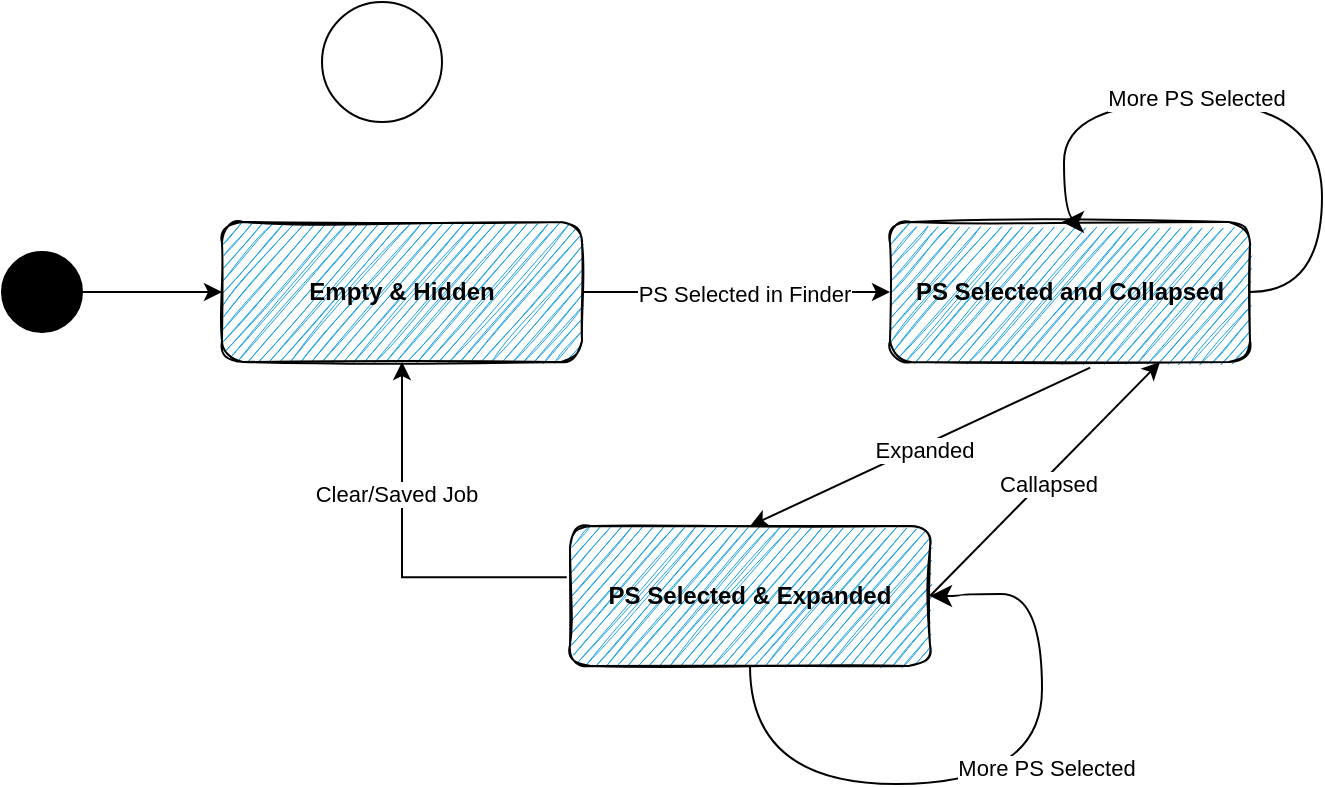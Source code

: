 <mxfile version="21.6.7" type="github">
  <diagram name="Page-1" id="gJcSldELC-2B4IKOkgeM">
    <mxGraphModel dx="1282" dy="577" grid="1" gridSize="10" guides="1" tooltips="1" connect="1" arrows="1" fold="1" page="1" pageScale="1" pageWidth="850" pageHeight="1100" math="0" shadow="0">
      <root>
        <mxCell id="0" />
        <mxCell id="1" parent="0" />
        <mxCell id="07l29-t6zsmYIf03nnSy-1" value="&lt;b&gt;Empty &amp;amp; Hidden&lt;/b&gt;" style="rounded=1;whiteSpace=wrap;html=1;fillColor=#1ba1e2;sketch=1;" vertex="1" parent="1">
          <mxGeometry x="160" y="130" width="180" height="70" as="geometry" />
        </mxCell>
        <mxCell id="07l29-t6zsmYIf03nnSy-4" value="" style="ellipse;whiteSpace=wrap;html=1;aspect=fixed;fillStyle=solid;fillColor=black;" vertex="1" parent="1">
          <mxGeometry x="50" y="145" width="40" height="40" as="geometry" />
        </mxCell>
        <mxCell id="07l29-t6zsmYIf03nnSy-6" value="&lt;b&gt;PS Selected and Collapsed&lt;/b&gt;" style="rounded=1;whiteSpace=wrap;html=1;fillColor=#1ba1e2;sketch=1;" vertex="1" parent="1">
          <mxGeometry x="494" y="130" width="180" height="70" as="geometry" />
        </mxCell>
        <mxCell id="07l29-t6zsmYIf03nnSy-16" style="edgeStyle=orthogonalEdgeStyle;rounded=0;orthogonalLoop=1;jettySize=auto;html=1;exitX=-0.009;exitY=0.366;exitDx=0;exitDy=0;exitPerimeter=0;" edge="1" parent="1" source="07l29-t6zsmYIf03nnSy-7" target="07l29-t6zsmYIf03nnSy-1">
          <mxGeometry relative="1" as="geometry">
            <Array as="points">
              <mxPoint x="250" y="308" />
            </Array>
          </mxGeometry>
        </mxCell>
        <mxCell id="07l29-t6zsmYIf03nnSy-17" value="Clear/Saved Job" style="edgeLabel;html=1;align=center;verticalAlign=middle;resizable=0;points=[];" vertex="1" connectable="0" parent="07l29-t6zsmYIf03nnSy-16">
          <mxGeometry x="0.303" y="3" relative="1" as="geometry">
            <mxPoint as="offset" />
          </mxGeometry>
        </mxCell>
        <mxCell id="07l29-t6zsmYIf03nnSy-7" value="&lt;b&gt;PS Selected &amp;amp; Expanded&lt;/b&gt;" style="rounded=1;whiteSpace=wrap;html=1;fillColor=#1ba1e2;sketch=1;" vertex="1" parent="1">
          <mxGeometry x="334" y="282" width="180" height="70" as="geometry" />
        </mxCell>
        <mxCell id="07l29-t6zsmYIf03nnSy-8" value="" style="endArrow=classic;html=1;rounded=0;entryX=0;entryY=0.5;entryDx=0;entryDy=0;exitX=1;exitY=0.5;exitDx=0;exitDy=0;" edge="1" parent="1" source="07l29-t6zsmYIf03nnSy-1" target="07l29-t6zsmYIf03nnSy-6">
          <mxGeometry width="50" height="50" relative="1" as="geometry">
            <mxPoint x="340" y="160" as="sourcePoint" />
            <mxPoint x="390" y="110" as="targetPoint" />
          </mxGeometry>
        </mxCell>
        <mxCell id="07l29-t6zsmYIf03nnSy-9" value="PS Selected in Finder" style="edgeLabel;html=1;align=center;verticalAlign=middle;resizable=0;points=[];" vertex="1" connectable="0" parent="07l29-t6zsmYIf03nnSy-8">
          <mxGeometry x="0.049" y="-1" relative="1" as="geometry">
            <mxPoint as="offset" />
          </mxGeometry>
        </mxCell>
        <mxCell id="07l29-t6zsmYIf03nnSy-10" value="" style="endArrow=classic;html=1;rounded=0;exitX=0.556;exitY=1.04;exitDx=0;exitDy=0;exitPerimeter=0;entryX=0.5;entryY=0;entryDx=0;entryDy=0;" edge="1" parent="1" source="07l29-t6zsmYIf03nnSy-6" target="07l29-t6zsmYIf03nnSy-7">
          <mxGeometry width="50" height="50" relative="1" as="geometry">
            <mxPoint x="400" y="330" as="sourcePoint" />
            <mxPoint x="450" y="280" as="targetPoint" />
          </mxGeometry>
        </mxCell>
        <mxCell id="07l29-t6zsmYIf03nnSy-11" value="Expanded" style="edgeLabel;html=1;align=center;verticalAlign=middle;resizable=0;points=[];" vertex="1" connectable="0" parent="07l29-t6zsmYIf03nnSy-10">
          <mxGeometry x="-0.01" y="2" relative="1" as="geometry">
            <mxPoint as="offset" />
          </mxGeometry>
        </mxCell>
        <mxCell id="07l29-t6zsmYIf03nnSy-12" value="" style="endArrow=classic;html=1;rounded=0;exitX=1;exitY=0.5;exitDx=0;exitDy=0;entryX=0;entryY=0.5;entryDx=0;entryDy=0;" edge="1" parent="1" source="07l29-t6zsmYIf03nnSy-4" target="07l29-t6zsmYIf03nnSy-1">
          <mxGeometry width="50" height="50" relative="1" as="geometry">
            <mxPoint x="400" y="330" as="sourcePoint" />
            <mxPoint x="450" y="280" as="targetPoint" />
          </mxGeometry>
        </mxCell>
        <mxCell id="07l29-t6zsmYIf03nnSy-13" value="" style="endArrow=classic;html=1;rounded=0;entryX=0.75;entryY=1;entryDx=0;entryDy=0;exitX=1;exitY=0.5;exitDx=0;exitDy=0;" edge="1" parent="1" source="07l29-t6zsmYIf03nnSy-7" target="07l29-t6zsmYIf03nnSy-6">
          <mxGeometry width="50" height="50" relative="1" as="geometry">
            <mxPoint x="520" y="320" as="sourcePoint" />
            <mxPoint x="560" y="270" as="targetPoint" />
          </mxGeometry>
        </mxCell>
        <mxCell id="07l29-t6zsmYIf03nnSy-14" value="Callapsed" style="edgeLabel;html=1;align=center;verticalAlign=middle;resizable=0;points=[];" vertex="1" connectable="0" parent="07l29-t6zsmYIf03nnSy-13">
          <mxGeometry x="0.007" y="-3" relative="1" as="geometry">
            <mxPoint x="-1" as="offset" />
          </mxGeometry>
        </mxCell>
        <mxCell id="07l29-t6zsmYIf03nnSy-18" value="" style="ellipse;whiteSpace=wrap;html=1;aspect=fixed;" vertex="1" parent="1">
          <mxGeometry x="210" y="20" width="60" height="60" as="geometry" />
        </mxCell>
        <mxCell id="07l29-t6zsmYIf03nnSy-19" value="" style="edgeStyle=orthogonalEdgeStyle;elbow=horizontal;endArrow=classic;html=1;curved=1;rounded=0;endSize=8;startSize=8;exitX=1;exitY=0.5;exitDx=0;exitDy=0;entryX=0.5;entryY=0;entryDx=0;entryDy=0;" edge="1" parent="1" source="07l29-t6zsmYIf03nnSy-6">
          <mxGeometry width="50" height="50" relative="1" as="geometry">
            <mxPoint x="684" y="205" as="sourcePoint" />
            <mxPoint x="580" y="130" as="targetPoint" />
            <Array as="points">
              <mxPoint x="710" y="165" />
              <mxPoint x="710" y="70" />
              <mxPoint x="581" y="70" />
            </Array>
          </mxGeometry>
        </mxCell>
        <mxCell id="07l29-t6zsmYIf03nnSy-20" value="More PS Selected" style="edgeLabel;html=1;align=center;verticalAlign=middle;resizable=0;points=[];" vertex="1" connectable="0" parent="07l29-t6zsmYIf03nnSy-19">
          <mxGeometry x="0.195" y="-2" relative="1" as="geometry">
            <mxPoint x="-2" as="offset" />
          </mxGeometry>
        </mxCell>
        <mxCell id="07l29-t6zsmYIf03nnSy-22" value="" style="edgeStyle=orthogonalEdgeStyle;elbow=horizontal;endArrow=classic;html=1;curved=1;rounded=0;endSize=8;startSize=8;exitX=0.5;exitY=1;exitDx=0;exitDy=0;entryX=1;entryY=0.5;entryDx=0;entryDy=0;" edge="1" parent="1" source="07l29-t6zsmYIf03nnSy-7" target="07l29-t6zsmYIf03nnSy-7">
          <mxGeometry width="50" height="50" relative="1" as="geometry">
            <mxPoint x="622" y="411" as="sourcePoint" />
            <mxPoint x="528" y="376" as="targetPoint" />
            <Array as="points">
              <mxPoint x="424" y="411" />
              <mxPoint x="570" y="411" />
              <mxPoint x="570" y="316" />
              <mxPoint x="529" y="316" />
              <mxPoint x="529" y="317" />
            </Array>
          </mxGeometry>
        </mxCell>
        <mxCell id="07l29-t6zsmYIf03nnSy-23" value="More PS Selected" style="edgeLabel;html=1;align=center;verticalAlign=middle;resizable=0;points=[];" vertex="1" connectable="0" parent="07l29-t6zsmYIf03nnSy-22">
          <mxGeometry x="0.195" y="-2" relative="1" as="geometry">
            <mxPoint as="offset" />
          </mxGeometry>
        </mxCell>
      </root>
    </mxGraphModel>
  </diagram>
</mxfile>
